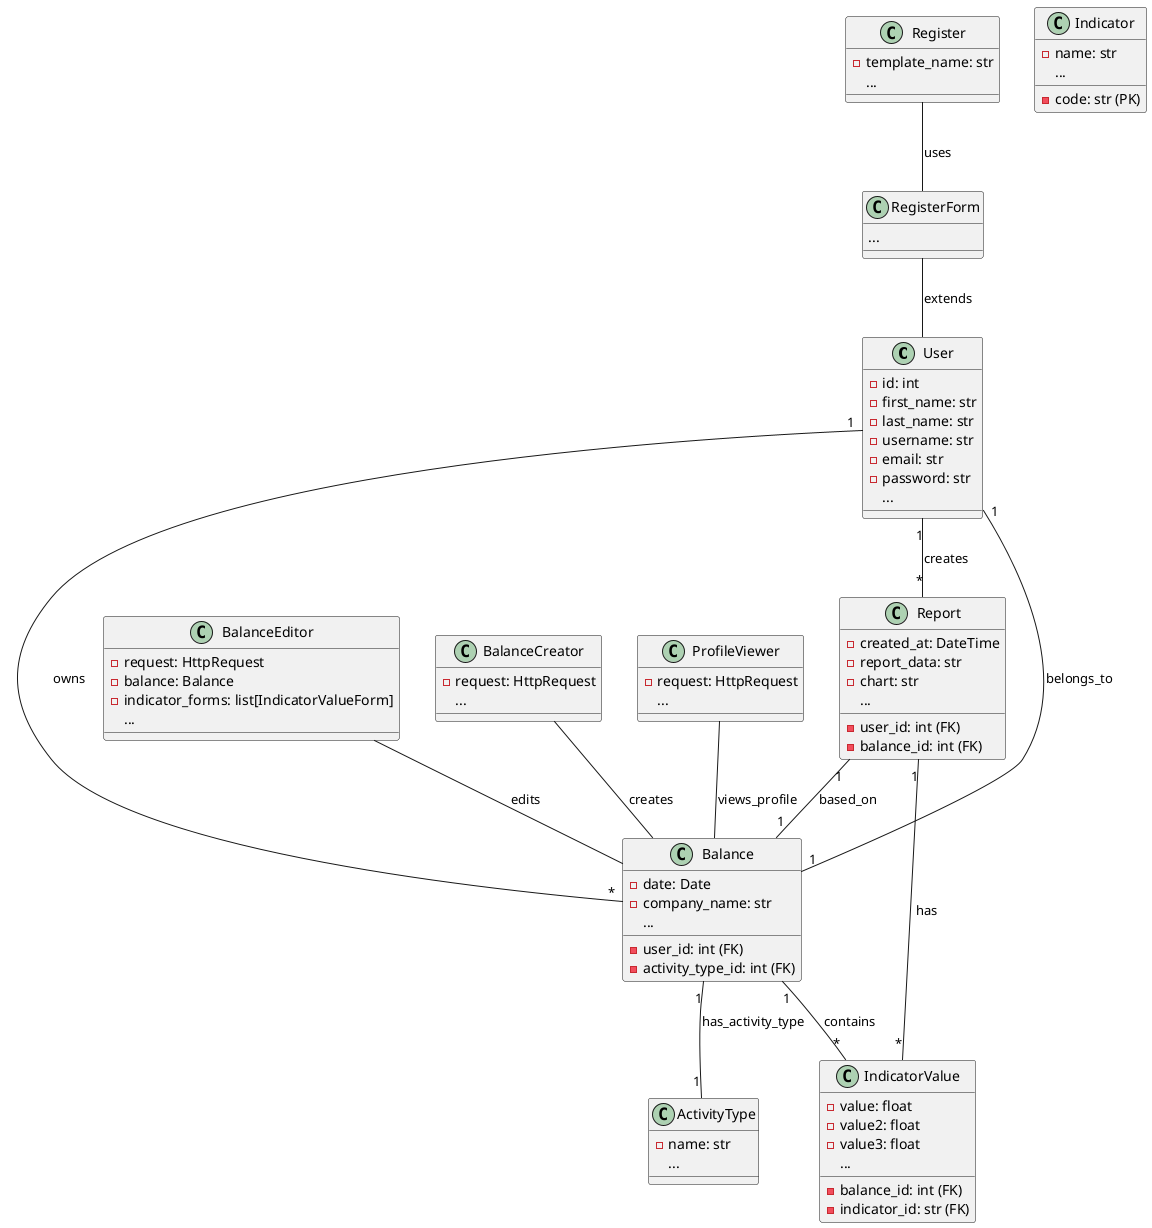 @startuml

class User {
    - id: int
    - first_name: str
    - last_name: str
    - username: str
    - email: str
    - password: str
    ...
}

class Indicator {
    - name: str
    - code: str (PK)
    ...
}

class Balance {
    - user_id: int (FK)
    - date: Date
    - company_name: str
    - activity_type_id: int (FK)
    ...
}

class IndicatorValue {
    - balance_id: int (FK)
    - indicator_id: str (FK)
    - value: float
    - value2: float
    - value3: float
    ...
}

class ActivityType {
    - name: str
    ...
}

class Report {
    - user_id: int (FK)
    - balance_id: int (FK)
    - created_at: DateTime
    - report_data: str
    - chart: str
    ...
}

class BalanceEditor {
    - request: HttpRequest
    - balance: Balance
    - indicator_forms: list[IndicatorValueForm]
    ...
}

class BalanceCreator {
    - request: HttpRequest
    ...
}

class ProfileViewer {
    - request: HttpRequest
    ...
}

class Register {
    - template_name: str
    ...
}

class RegisterForm {
    ...
}

User "1" -- "*" Balance : owns
User "1" -- "*" Report : creates
Balance "1" -- "*" IndicatorValue : contains
Balance "1" -- "1" User : belongs_to
Balance "1" -- "1" ActivityType : has_activity_type
Report "1" -- "*" IndicatorValue : has
Report "1" -- "1" Balance : based_on
BalanceEditor -- Balance : edits
BalanceCreator -- Balance : creates
ProfileViewer -- Balance : views_profile
Register -- RegisterForm : uses
RegisterForm -- User : extends

@enduml